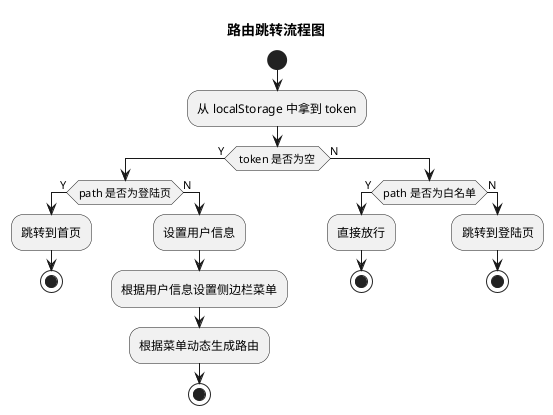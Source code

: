 @startuml
title 路由跳转流程图
start 
:从 localStorage 中拿到 token;
if ( token 是否为空 ) then(Y) 
    if(path 是否为登陆页) then(Y)
        :跳转到首页;
        stop
    else(N)
        :设置用户信息;
        :根据用户信息设置侧边栏菜单;
        :根据菜单动态生成路由;
        stop
    endif 
else(N)
    if(path 是否为白名单) then(Y)
        :直接放行;
        stop
    else(N)
        :跳转到登陆页;
        stop
    endif
endif    
@enduml